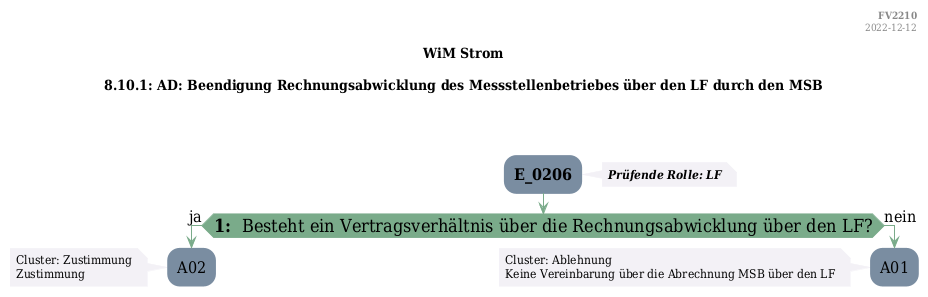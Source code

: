 @startuml
skinparam Shadowing false
skinparam NoteBorderColor #f3f1f6
skinparam NoteBackgroundColor #f3f1f6
skinparam NoteFontSize 12
skinparam ActivityBorderColor none
skinparam ActivityBackgroundColor #7a8da1
skinparam ActivityFontSize 16
skinparam ArrowColor #7aab8a
skinparam ArrowFontSize 16
skinparam ActivityDiamondBackgroundColor #7aab8a
skinparam ActivityDiamondBorderColor #7aab8a
skinparam ActivityDiamondFontSize 18
skinparam defaultFontName DejaVu Serif Condensed
skinparam ActivityEndColor #669580

header
<b>FV2210
2022-12-12
endheader

title
WiM Strom

8.10.1: AD: Beendigung Rechnungsabwicklung des Messstellenbetriebes über den LF durch den MSB



end title
:<b>E_0206</b>;
note right
<b><i>Prüfende Rolle: LF
end note

if (<b>1: </b> Besteht ein Vertragsverhältnis über die Rechnungsabwicklung über den LF?) then (ja)
    :A02;
    note left
        Cluster: Zustimmung
        Zustimmung
    endnote
    kill;
else (nein)
    :A01;
    note left
        Cluster: Ablehnung
        Keine Vereinbarung über die Abrechnung MSB über den LF
    endnote
    kill;
endif

@enduml
